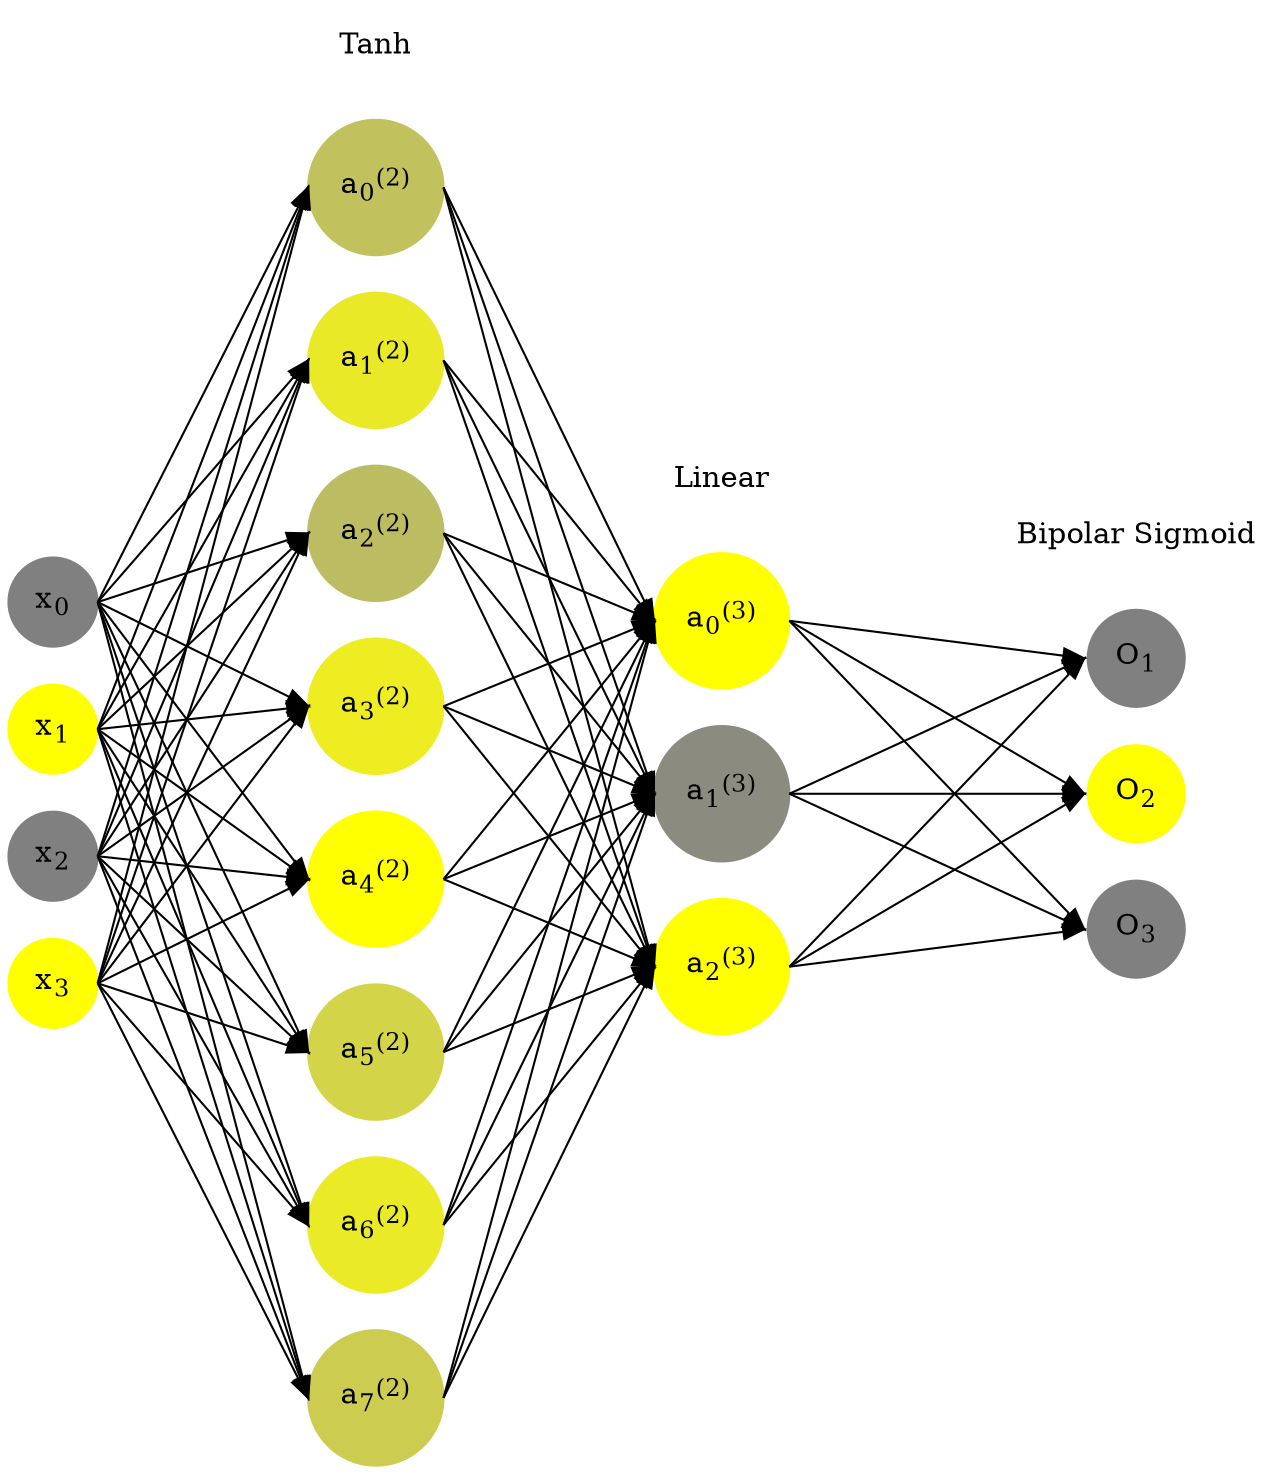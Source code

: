 digraph G {
	rankdir = LR;
	splines=false;
	edge[style=invis];
	ranksep= 1.4;
	{
	node [shape=circle, color="0.1667, 0.0, 0.5", style=filled, fillcolor="0.1667, 0.0, 0.5"];
	x0 [label=<x<sub>0</sub>>];
	}
	{
	node [shape=circle, color="0.1667, 1.0, 1.0", style=filled, fillcolor="0.1667, 1.0, 1.0"];
	x1 [label=<x<sub>1</sub>>];
	}
	{
	node [shape=circle, color="0.1667, 0.0, 0.5", style=filled, fillcolor="0.1667, 0.0, 0.5"];
	x2 [label=<x<sub>2</sub>>];
	}
	{
	node [shape=circle, color="0.1667, 1.0, 1.0", style=filled, fillcolor="0.1667, 1.0, 1.0"];
	x3 [label=<x<sub>3</sub>>];
	}
	{
	node [shape=circle, color="0.1667, 0.509379, 0.754689", style=filled, fillcolor="0.1667, 0.509379, 0.754689"];
	a02 [label=<a<sub>0</sub><sup>(2)</sup>>];
	}
	{
	node [shape=circle, color="0.1667, 0.827550, 0.913775", style=filled, fillcolor="0.1667, 0.827550, 0.913775"];
	a12 [label=<a<sub>1</sub><sup>(2)</sup>>];
	}
	{
	node [shape=circle, color="0.1667, 0.476708, 0.738354", style=filled, fillcolor="0.1667, 0.476708, 0.738354"];
	a22 [label=<a<sub>2</sub><sup>(2)</sup>>];
	}
	{
	node [shape=circle, color="0.1667, 0.858360, 0.929180", style=filled, fillcolor="0.1667, 0.858360, 0.929180"];
	a32 [label=<a<sub>3</sub><sup>(2)</sup>>];
	}
	{
	node [shape=circle, color="0.1667, 0.999431, 0.999715", style=filled, fillcolor="0.1667, 0.999431, 0.999715"];
	a42 [label=<a<sub>4</sub><sup>(2)</sup>>];
	}
	{
	node [shape=circle, color="0.1667, 0.659241, 0.829620", style=filled, fillcolor="0.1667, 0.659241, 0.829620"];
	a52 [label=<a<sub>5</sub><sup>(2)</sup>>];
	}
	{
	node [shape=circle, color="0.1667, 0.832008, 0.916004", style=filled, fillcolor="0.1667, 0.832008, 0.916004"];
	a62 [label=<a<sub>6</sub><sup>(2)</sup>>];
	}
	{
	node [shape=circle, color="0.1667, 0.600187, 0.800094", style=filled, fillcolor="0.1667, 0.600187, 0.800094"];
	a72 [label=<a<sub>7</sub><sup>(2)</sup>>];
	}
	{
	node [shape=circle, color="0.1667, 1.897376, 1.448688", style=filled, fillcolor="0.1667, 1.897376, 1.448688"];
	a03 [label=<a<sub>0</sub><sup>(3)</sup>>];
	}
	{
	node [shape=circle, color="0.1667, 0.087543, 0.543771", style=filled, fillcolor="0.1667, 0.087543, 0.543771"];
	a13 [label=<a<sub>1</sub><sup>(3)</sup>>];
	}
	{
	node [shape=circle, color="0.1667, 1.110047, 1.055023", style=filled, fillcolor="0.1667, 1.110047, 1.055023"];
	a23 [label=<a<sub>2</sub><sup>(3)</sup>>];
	}
	{
	node [shape=circle, color="0.1667, 0.0, 0.5", style=filled, fillcolor="0.1667, 0.0, 0.5"];
	O1 [label=<O<sub>1</sub>>];
	}
	{
	node [shape=circle, color="0.1667, 1.0, 1.0", style=filled, fillcolor="0.1667, 1.0, 1.0"];
	O2 [label=<O<sub>2</sub>>];
	}
	{
	node [shape=circle, color="0.1667, 0.0, 0.5", style=filled, fillcolor="0.1667, 0.0, 0.5"];
	O3 [label=<O<sub>3</sub>>];
	}
	{
	rank=same;
	x0->x1->x2->x3;
	}
	{
	rank=same;
	a02->a12->a22->a32->a42->a52->a62->a72;
	}
	{
	rank=same;
	a03->a13->a23;
	}
	{
	rank=same;
	O1->O2->O3;
	}
	l1 [shape=plaintext,label="Tanh"];
	l1->a02;
	{rank=same; l1;a02};
	l2 [shape=plaintext,label="Linear"];
	l2->a03;
	{rank=same; l2;a03};
	l3 [shape=plaintext,label="Bipolar Sigmoid"];
	l3->O1;
	{rank=same; l3;O1};
edge[style=solid, tailport=e, headport=w];
	{x0;x1;x2;x3} -> {a02;a12;a22;a32;a42;a52;a62;a72};
	{a02;a12;a22;a32;a42;a52;a62;a72} -> {a03;a13;a23};
	{a03;a13;a23} -> {O1,O2,O3};
}